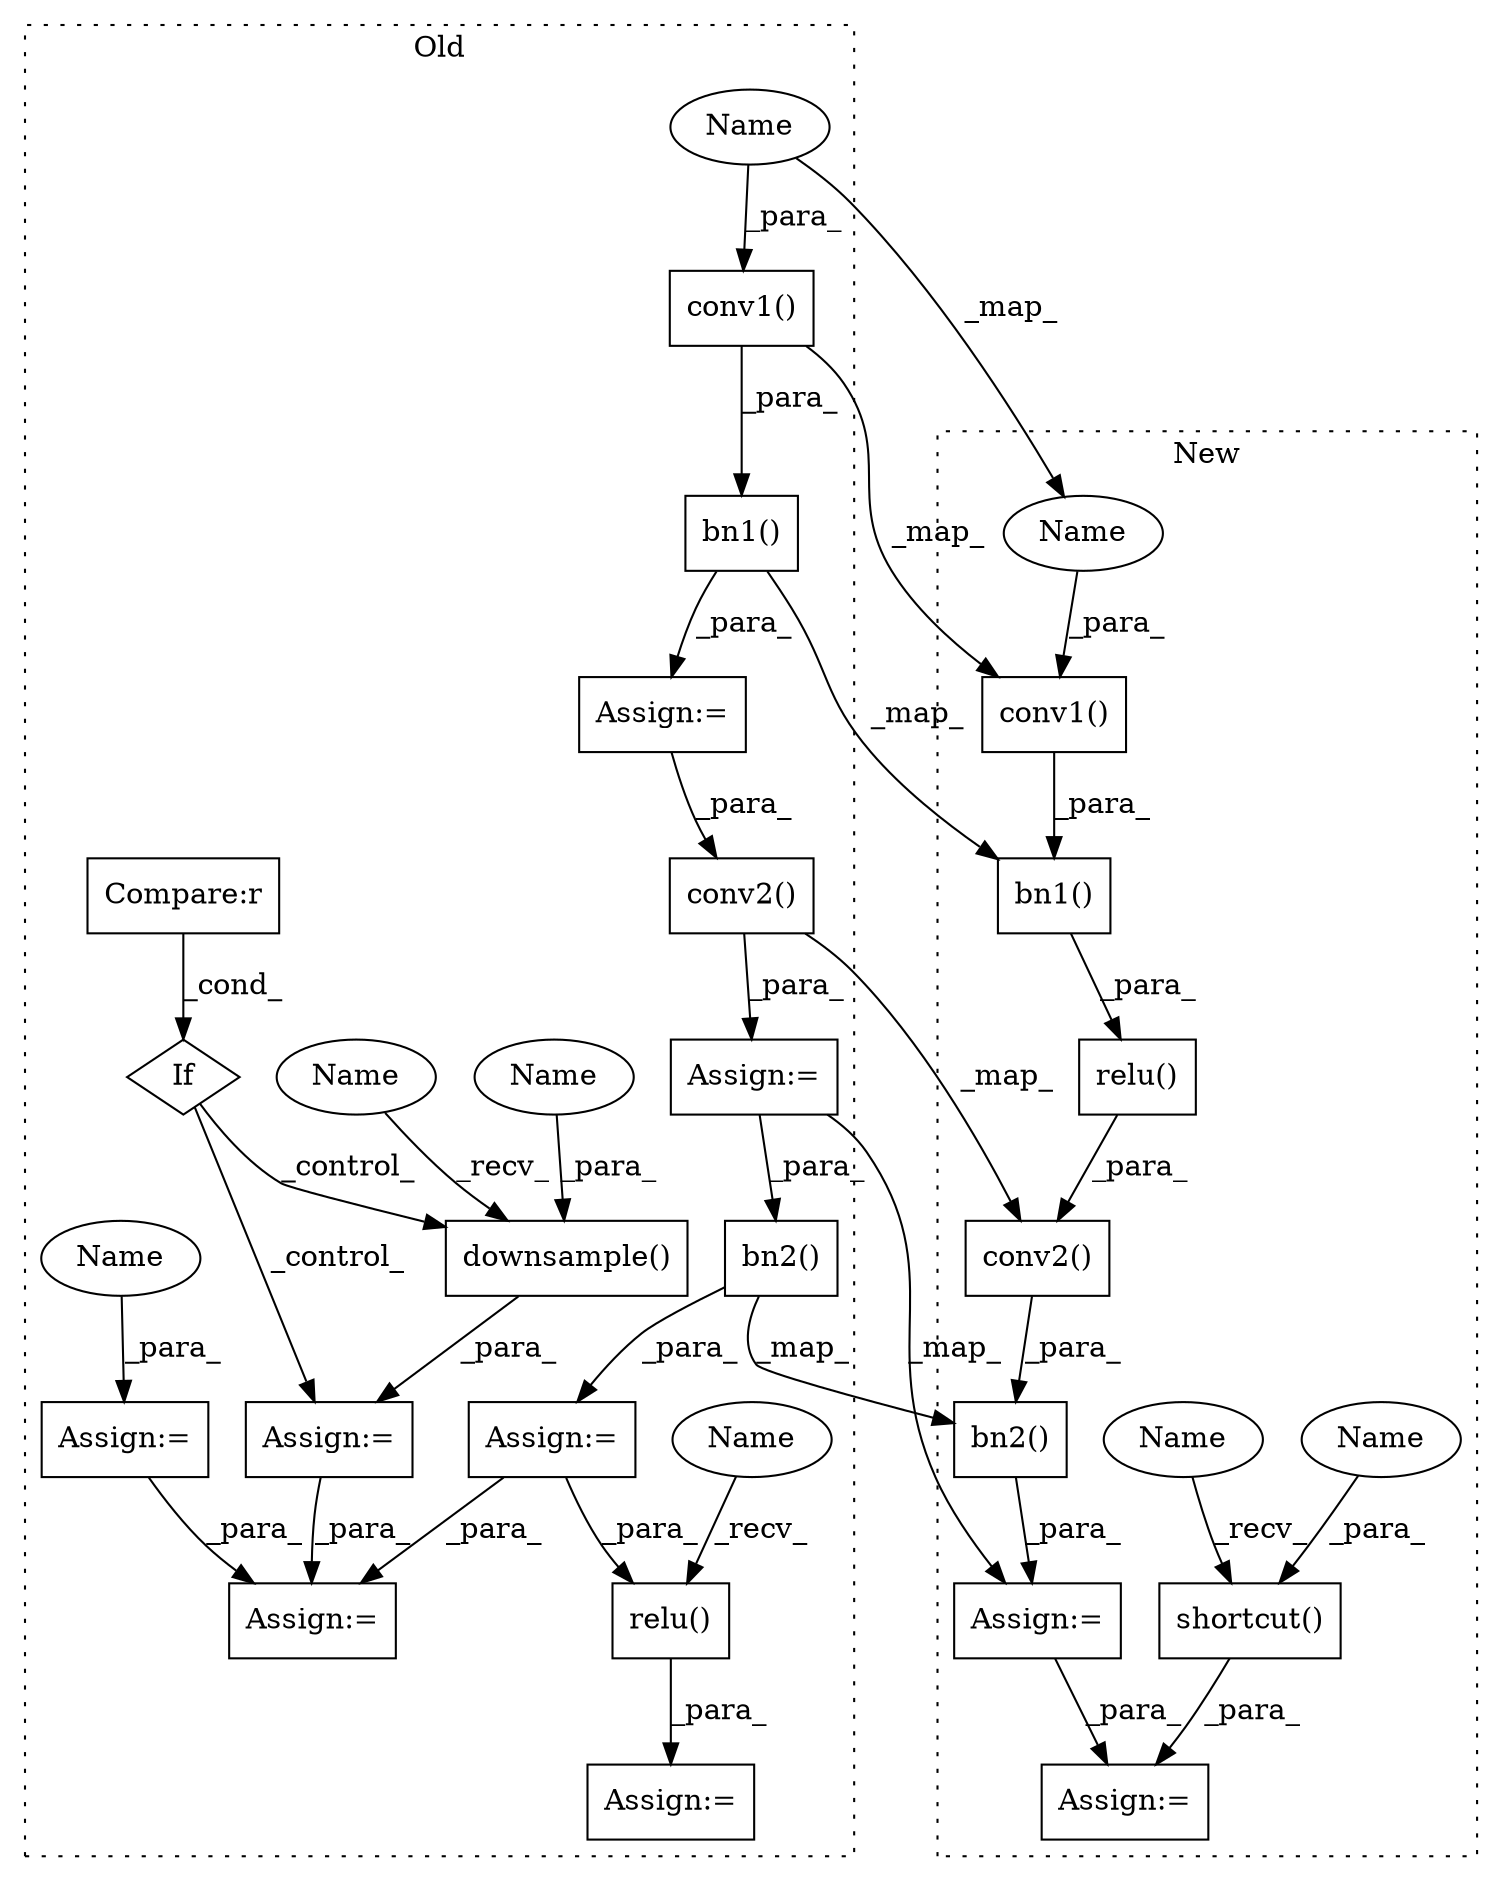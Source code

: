 digraph G {
subgraph cluster0 {
1 [label="If" a="96" s="913" l="3" shape="diamond"];
3 [label="Assign:=" a="68" s="965" l="3" shape="box"];
5 [label="Compare:r" a="40" s="916" l="27" shape="box"];
6 [label="downsample()" a="75" s="968,985" l="16,1" shape="box"];
7 [label="bn2()" a="75" s="890,902" l="9,1" shape="box"];
9 [label="Assign:=" a="68" s="754" l="3" shape="box"];
11 [label="conv2()" a="75" s="860,874" l="11,1" shape="box"];
12 [label="relu()" a="75" s="1026,1039" l="10,1" shape="box"];
14 [label="conv1()" a="75" s="774,786" l="11,1" shape="box"];
16 [label="bn1()" a="75" s="802,814" l="9,1" shape="box"];
17 [label="Assign:=" a="68" s="999" l="4" shape="box"];
18 [label="Assign:=" a="68" s="887" l="3" shape="box"];
19 [label="Assign:=" a="68" s="799" l="3" shape="box"];
20 [label="Assign:=" a="68" s="1023" l="3" shape="box"];
23 [label="Assign:=" a="68" s="857" l="3" shape="box"];
26 [label="Name" a="87" s="1026" l="4" shape="ellipse"];
27 [label="Name" a="87" s="968" l="4" shape="ellipse"];
28 [label="Name" a="87" s="785" l="1" shape="ellipse"];
29 [label="Name" a="87" s="984" l="1" shape="ellipse"];
30 [label="Name" a="87" s="757" l="1" shape="ellipse"];
label = "Old";
style="dotted";
}
subgraph cluster1 {
2 [label="relu()" a="75" s="1134,1164" l="7,1" shape="box"];
4 [label="Assign:=" a="68" s="1217" l="4" shape="box"];
8 [label="bn2()" a="75" s="1180,1204" l="9,1" shape="box"];
10 [label="conv2()" a="75" s="1189,1203" l="11,1" shape="box"];
13 [label="conv1()" a="75" s="1150,1162" l="11,1" shape="box"];
15 [label="bn1()" a="75" s="1141,1163" l="9,1" shape="box"];
21 [label="shortcut()" a="75" s="1221,1236" l="14,1" shape="box"];
22 [label="Assign:=" a="68" s="1177" l="3" shape="box"];
24 [label="Name" a="87" s="1235" l="1" shape="ellipse"];
25 [label="Name" a="87" s="1161" l="1" shape="ellipse"];
31 [label="Name" a="87" s="1221" l="4" shape="ellipse"];
label = "New";
style="dotted";
}
1 -> 6 [label="_control_"];
1 -> 3 [label="_control_"];
2 -> 10 [label="_para_"];
3 -> 17 [label="_para_"];
5 -> 1 [label="_cond_"];
6 -> 3 [label="_para_"];
7 -> 8 [label="_map_"];
7 -> 18 [label="_para_"];
8 -> 22 [label="_para_"];
9 -> 17 [label="_para_"];
10 -> 8 [label="_para_"];
11 -> 23 [label="_para_"];
11 -> 10 [label="_map_"];
12 -> 20 [label="_para_"];
13 -> 15 [label="_para_"];
14 -> 13 [label="_map_"];
14 -> 16 [label="_para_"];
15 -> 2 [label="_para_"];
16 -> 19 [label="_para_"];
16 -> 15 [label="_map_"];
18 -> 17 [label="_para_"];
18 -> 12 [label="_para_"];
19 -> 11 [label="_para_"];
21 -> 4 [label="_para_"];
22 -> 4 [label="_para_"];
23 -> 22 [label="_map_"];
23 -> 7 [label="_para_"];
24 -> 21 [label="_para_"];
25 -> 13 [label="_para_"];
26 -> 12 [label="_recv_"];
27 -> 6 [label="_recv_"];
28 -> 14 [label="_para_"];
28 -> 25 [label="_map_"];
29 -> 6 [label="_para_"];
30 -> 9 [label="_para_"];
31 -> 21 [label="_recv_"];
}